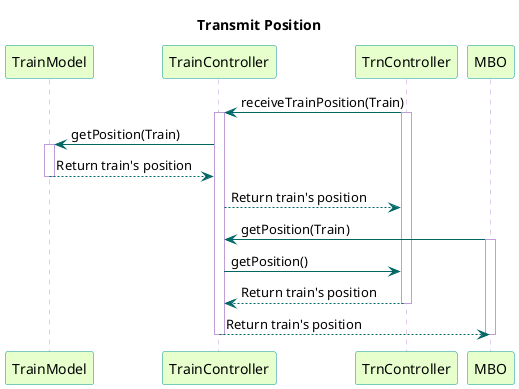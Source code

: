 @startuml

title Transmit Position

skinparam sequence {
	BackgroundColor transparent
	ParticipantBackgroundColor #e6ffcc
	ParticipantBorderColor 	#049595
	PackageBorderCOlor  #049595
	ArrowColor #006666
	LifeLineBorderColor #c09cd9
}

participant TrainModel
participant TrainController
participant TrnController
participant MBO

TrnController -> TrainController : receiveTrainPosition(Train)
activate TrnController
activate TrainController

TrainController -> TrainModel : getPosition(Train)
activate TrainModel

TrainModel --> TrainController : Return train's position
deactivate TrainModel

TrainController --> TrnController : Return train's position

MBO -> TrainController : getPosition(Train)
activate MBO

TrainController -> TrnController : getPosition()

TrnController --> TrainController : Return train's position
deactivate TrnController

TrainController --> MBO : Return train's position
deactivate MBO
deactivate TrainController

@enduml